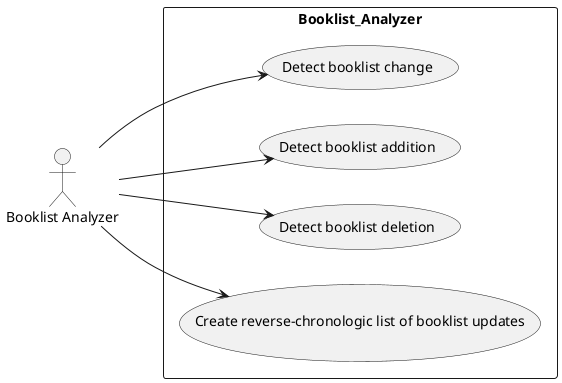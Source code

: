 @startuml
left to right direction
actor "Booklist Analyzer" as fc
rectangle Booklist_Analyzer {
  usecase "Detect booklist change" as UC1
  usecase "Detect booklist addition" as UC2
  usecase "Detect booklist deletion" as UC3
  usecase "Create reverse-chronologic list of booklist updates" as UC4
}
fc --> UC1
fc --> UC2
fc --> UC3
fc --> UC4
@enduml
